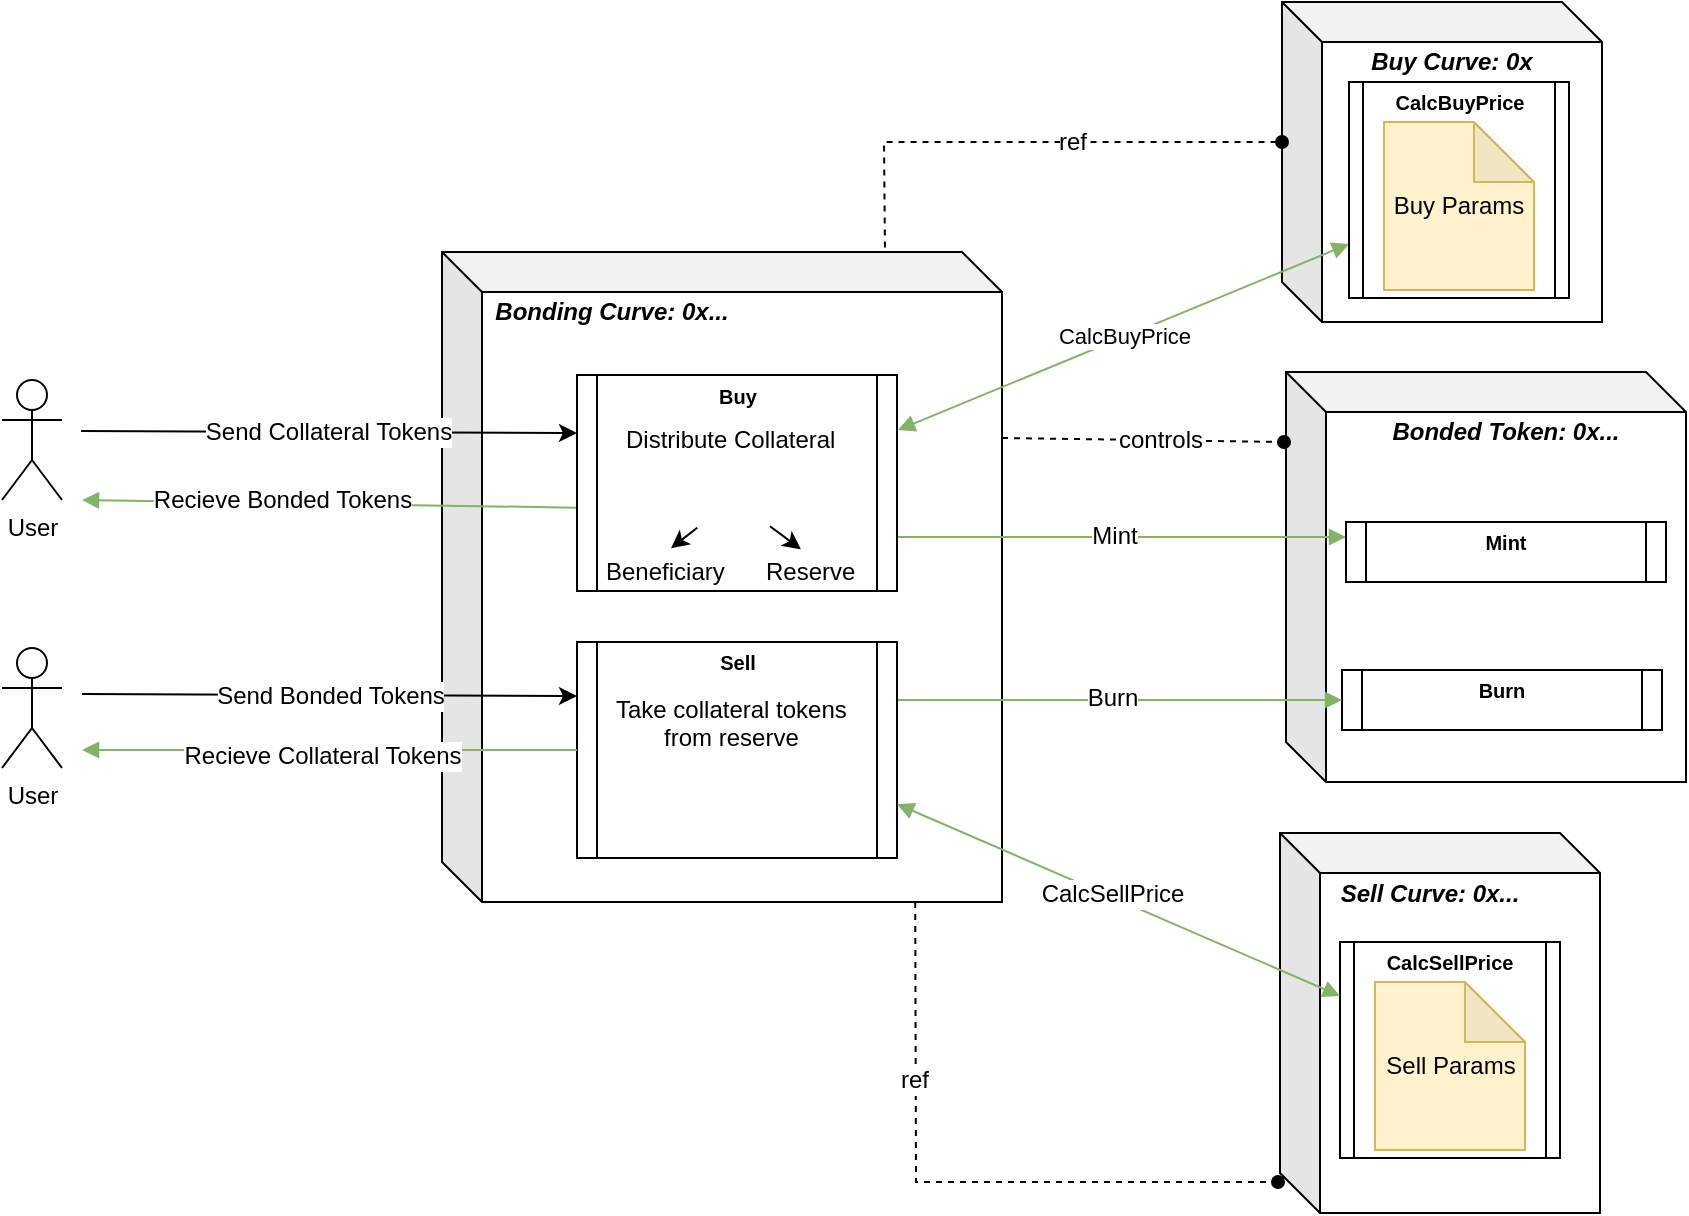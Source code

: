 <mxfile version="10.7.7" type="device"><diagram id="0jFL7O24pkaByexwD2g0" name=" Buy / Sell flow"><mxGraphModel dx="1612" dy="943" grid="1" gridSize="10" guides="1" tooltips="1" connect="1" arrows="1" fold="1" page="1" pageScale="1" pageWidth="850" pageHeight="1100" math="0" shadow="0"><root><mxCell id="0"/><mxCell id="1" parent="0"/><mxCell id="lX8bNiPkYiWp6ppKsvSc-1" value="User&lt;br&gt;" style="shape=umlActor;verticalLabelPosition=bottom;labelBackgroundColor=#ffffff;verticalAlign=top;html=1;outlineConnect=0;" parent="1" vertex="1"><mxGeometry y="189" width="30" height="60" as="geometry"/></mxCell><mxCell id="lX8bNiPkYiWp6ppKsvSc-2" value="&lt;div style=&quot;text-align: left&quot;&gt;&lt;br&gt;&lt;/div&gt;" style="shape=cube;whiteSpace=wrap;html=1;boundedLbl=1;backgroundOutline=1;darkOpacity=0.05;darkOpacity2=0.1;" parent="1" vertex="1"><mxGeometry x="220" y="125" width="280" height="325" as="geometry"/></mxCell><mxCell id="lX8bNiPkYiWp6ppKsvSc-3" value="&lt;div style=&quot;text-align: left&quot;&gt;&lt;br&gt;&lt;/div&gt;" style="shape=cube;whiteSpace=wrap;html=1;boundedLbl=1;backgroundOutline=1;darkOpacity=0.05;darkOpacity2=0.1;" parent="1" vertex="1"><mxGeometry x="639" y="415.5" width="160" height="190" as="geometry"/></mxCell><mxCell id="lX8bNiPkYiWp6ppKsvSc-4" value="&lt;div style=&quot;text-align: left&quot;&gt;&lt;br&gt;&lt;/div&gt;" style="shape=cube;whiteSpace=wrap;html=1;boundedLbl=1;backgroundOutline=1;darkOpacity=0.05;darkOpacity2=0.1;" parent="1" vertex="1"><mxGeometry x="642" y="185" width="200" height="205" as="geometry"/></mxCell><mxCell id="lX8bNiPkYiWp6ppKsvSc-5" value="Bonding Curve: 0x..." style="text;html=1;strokeColor=none;fillColor=none;align=center;verticalAlign=middle;whiteSpace=wrap;rounded=0;fontStyle=3" parent="1" vertex="1"><mxGeometry x="240" y="145" width="130" height="20" as="geometry"/></mxCell><mxCell id="lX8bNiPkYiWp6ppKsvSc-8" value="User&lt;br&gt;" style="shape=umlActor;verticalLabelPosition=bottom;labelBackgroundColor=#ffffff;verticalAlign=top;html=1;outlineConnect=0;" parent="1" vertex="1"><mxGeometry y="323" width="30" height="60" as="geometry"/></mxCell><mxCell id="lX8bNiPkYiWp6ppKsvSc-9" value="Send Bonded Tokens" style="endArrow=classic;html=1;entryX=0;entryY=0.25;entryDx=0;entryDy=0;fontSize=12;" parent="1" target="hot6oY_QIhfIn3-XVWyv-6" edge="1"><mxGeometry width="50" height="50" relative="1" as="geometry"><mxPoint x="40" y="346" as="sourcePoint"/><mxPoint x="160" y="346.333" as="targetPoint"/><Array as="points"/></mxGeometry></mxCell><mxCell id="lX8bNiPkYiWp6ppKsvSc-11" value="Bonded Token: 0x..." style="text;html=1;strokeColor=none;fillColor=none;align=center;verticalAlign=middle;whiteSpace=wrap;rounded=0;fontStyle=3" parent="1" vertex="1"><mxGeometry x="662" y="205" width="180" height="20" as="geometry"/></mxCell><mxCell id="lX8bNiPkYiWp6ppKsvSc-12" value="Sell Curve: 0x..." style="text;html=1;strokeColor=none;fillColor=none;align=center;verticalAlign=middle;whiteSpace=wrap;rounded=0;fontStyle=3" parent="1" vertex="1"><mxGeometry x="659" y="435.5" width="110" height="20" as="geometry"/></mxCell><mxCell id="lX8bNiPkYiWp6ppKsvSc-13" value="" style="rounded=0;orthogonalLoop=1;jettySize=auto;html=1;endArrow=oval;endFill=1;exitX=0;exitY=0;exitDx=280;exitDy=172.5;exitPerimeter=0;startArrow=none;startFill=0;entryX=-0.007;entryY=0.56;entryDx=0;entryDy=0;entryPerimeter=0;fillColor=#f5f5f5;strokeColor=#000000;dashed=1;" parent="1" edge="1"><mxGeometry relative="1" as="geometry"><mxPoint x="500" y="218" as="sourcePoint"/><mxPoint x="641" y="220" as="targetPoint"/></mxGeometry></mxCell><mxCell id="lX8bNiPkYiWp6ppKsvSc-14" value="controls" style="text;html=1;resizable=0;points=[];align=center;verticalAlign=middle;labelBackgroundColor=#ffffff;" parent="lX8bNiPkYiWp6ppKsvSc-13" vertex="1" connectable="0"><mxGeometry x="0.226" relative="1" as="geometry"><mxPoint x="-8" y="-0.5" as="offset"/></mxGeometry></mxCell><mxCell id="lX8bNiPkYiWp6ppKsvSc-20" value="" style="shape=process;whiteSpace=wrap;html=1;backgroundOutline=1;labelBackgroundColor=none;size=0.06;" parent="1" vertex="1"><mxGeometry x="669" y="470" width="110" height="108" as="geometry"/></mxCell><mxCell id="lX8bNiPkYiWp6ppKsvSc-21" value="&lt;span style=&quot;font-style: normal&quot;&gt;&lt;font style=&quot;font-size: 10px&quot;&gt;CalcSellPrice&lt;/font&gt;&lt;/span&gt;" style="text;html=1;strokeColor=none;fillColor=none;align=center;verticalAlign=middle;whiteSpace=wrap;rounded=0;fontStyle=3" parent="1" vertex="1"><mxGeometry x="669" y="470" width="110" height="20" as="geometry"/></mxCell><mxCell id="lX8bNiPkYiWp6ppKsvSc-22" value="&lt;div style=&quot;text-align: left&quot;&gt;&lt;br&gt;&lt;/div&gt;" style="shape=cube;whiteSpace=wrap;html=1;boundedLbl=1;backgroundOutline=1;darkOpacity=0.05;darkOpacity2=0.1;" parent="1" vertex="1"><mxGeometry x="640" width="160" height="160" as="geometry"/></mxCell><mxCell id="lX8bNiPkYiWp6ppKsvSc-23" value="Buy Curve: 0x" style="text;html=1;strokeColor=none;fillColor=none;align=center;verticalAlign=middle;whiteSpace=wrap;rounded=0;fontStyle=3" parent="1" vertex="1"><mxGeometry x="660" y="20" width="130" height="20" as="geometry"/></mxCell><mxCell id="lX8bNiPkYiWp6ppKsvSc-26" style="edgeStyle=none;rounded=0;orthogonalLoop=1;jettySize=auto;html=1;entryX=0;entryY=0.25;entryDx=0;entryDy=0;startArrow=none;startFill=0;endArrow=block;endFill=1;strokeColor=#82b366;fillColor=#d5e8d4;exitX=1;exitY=0.75;exitDx=0;exitDy=0;" parent="1" source="hot6oY_QIhfIn3-XVWyv-2" target="lX8bNiPkYiWp6ppKsvSc-37" edge="1"><mxGeometry relative="1" as="geometry"><mxPoint x="500" y="312.5" as="sourcePoint"/><mxPoint x="562.333" y="342.167" as="targetPoint"/></mxGeometry></mxCell><mxCell id="hot6oY_QIhfIn3-XVWyv-8" value="Mint" style="text;html=1;resizable=0;points=[];align=center;verticalAlign=middle;labelBackgroundColor=#ffffff;" parent="lX8bNiPkYiWp6ppKsvSc-26" vertex="1" connectable="0"><mxGeometry x="-0.043" y="1" relative="1" as="geometry"><mxPoint x="1" as="offset"/></mxGeometry></mxCell><mxCell id="lX8bNiPkYiWp6ppKsvSc-27" value="Sell Params" style="shape=note;whiteSpace=wrap;html=1;backgroundOutline=1;darkOpacity=0.05;fillColor=#fff2cc;strokeColor=#d6b656;" parent="1" vertex="1"><mxGeometry x="686.5" y="490" width="75" height="84" as="geometry"/></mxCell><mxCell id="lX8bNiPkYiWp6ppKsvSc-37" value="" style="shape=process;whiteSpace=wrap;html=1;backgroundOutline=1;labelBackgroundColor=none;size=0.06;" parent="1" vertex="1"><mxGeometry x="672" y="260" width="160" height="30" as="geometry"/></mxCell><mxCell id="lX8bNiPkYiWp6ppKsvSc-38" value="&lt;span style=&quot;font-style: normal&quot;&gt;&lt;font style=&quot;font-size: 10px&quot;&gt;Mint&lt;/font&gt;&lt;/span&gt;" style="text;html=1;strokeColor=none;fillColor=none;align=center;verticalAlign=middle;whiteSpace=wrap;rounded=0;fontStyle=3" parent="1" vertex="1"><mxGeometry x="672" y="260" width="160" height="20" as="geometry"/></mxCell><mxCell id="lX8bNiPkYiWp6ppKsvSc-40" style="edgeStyle=none;rounded=0;orthogonalLoop=1;jettySize=auto;html=1;startArrow=none;startFill=0;endArrow=oval;endFill=1;strokeColor=#000000;dashed=1;exitX=0.845;exitY=1;exitDx=0;exitDy=0;exitPerimeter=0;" parent="1" source="lX8bNiPkYiWp6ppKsvSc-2" edge="1"><mxGeometry relative="1" as="geometry"><mxPoint x="245" y="440" as="sourcePoint"/><Array as="points"><mxPoint x="457" y="590"/></Array><mxPoint x="638" y="590" as="targetPoint"/></mxGeometry></mxCell><mxCell id="lX8bNiPkYiWp6ppKsvSc-41" value="ref" style="text;html=1;resizable=0;points=[];align=center;verticalAlign=middle;labelBackgroundColor=#ffffff;" parent="lX8bNiPkYiWp6ppKsvSc-40" vertex="1" connectable="0"><mxGeometry x="-0.448" y="-1" relative="1" as="geometry"><mxPoint as="offset"/></mxGeometry></mxCell><mxCell id="hot6oY_QIhfIn3-XVWyv-5" value="" style="group" parent="1" vertex="1" connectable="0"><mxGeometry x="287.5" y="330" width="160" height="108" as="geometry"/></mxCell><mxCell id="hot6oY_QIhfIn3-XVWyv-6" value="" style="shape=process;whiteSpace=wrap;html=1;backgroundOutline=1;labelBackgroundColor=none;size=0.06;" parent="hot6oY_QIhfIn3-XVWyv-5" vertex="1"><mxGeometry y="-10" width="160" height="108" as="geometry"/></mxCell><mxCell id="hot6oY_QIhfIn3-XVWyv-7" value="&lt;span style=&quot;font-style: normal&quot;&gt;&lt;font style=&quot;font-size: 10px&quot;&gt;Sell&lt;/font&gt;&lt;/span&gt;" style="text;html=1;strokeColor=none;fillColor=none;align=center;verticalAlign=middle;whiteSpace=wrap;rounded=0;fontStyle=3" parent="hot6oY_QIhfIn3-XVWyv-5" vertex="1"><mxGeometry y="-10" width="160" height="20" as="geometry"/></mxCell><mxCell id="uzyCE0IbXuMBZEjmp1s4-1" value="Take collateral tokens&lt;br&gt;&lt;div style=&quot;text-align: center&quot;&gt;&lt;span&gt;from reserve&lt;/span&gt;&lt;/div&gt;" style="text;html=1;resizable=0;points=[];autosize=1;align=left;verticalAlign=top;spacingTop=-4;" vertex="1" parent="hot6oY_QIhfIn3-XVWyv-5"><mxGeometry x="17.437" y="14" width="130" height="30" as="geometry"/></mxCell><mxCell id="hot6oY_QIhfIn3-XVWyv-13" value="CalcBuyPrice" style="edgeStyle=none;rounded=0;orthogonalLoop=1;jettySize=auto;html=1;startArrow=block;startFill=1;endArrow=block;endFill=1;strokeColor=#82b366;fillColor=#d5e8d4;entryX=0;entryY=0.75;entryDx=0;entryDy=0;" parent="1" target="hot6oY_QIhfIn3-XVWyv-23" edge="1"><mxGeometry relative="1" as="geometry"><mxPoint x="448" y="214" as="sourcePoint"/><mxPoint x="669.5" y="275" as="targetPoint"/></mxGeometry></mxCell><mxCell id="hot6oY_QIhfIn3-XVWyv-17" value="" style="rounded=0;orthogonalLoop=1;jettySize=auto;html=1;endArrow=oval;endFill=1;exitX=0.791;exitY=-0.007;exitDx=0;exitDy=0;exitPerimeter=0;startArrow=none;startFill=0;entryX=0;entryY=0;entryDx=0;entryDy=70;entryPerimeter=0;fillColor=#f5f5f5;strokeColor=#000000;dashed=1;" parent="1" source="lX8bNiPkYiWp6ppKsvSc-2" target="lX8bNiPkYiWp6ppKsvSc-22" edge="1"><mxGeometry relative="1" as="geometry"><mxPoint x="500" y="449" as="sourcePoint"/><mxPoint x="638" y="451" as="targetPoint"/><Array as="points"><mxPoint x="441" y="70"/></Array></mxGeometry></mxCell><mxCell id="hot6oY_QIhfIn3-XVWyv-18" value="ref" style="text;html=1;resizable=0;points=[];align=center;verticalAlign=middle;labelBackgroundColor=#ffffff;" parent="hot6oY_QIhfIn3-XVWyv-17" vertex="1" connectable="0"><mxGeometry x="0.226" relative="1" as="geometry"><mxPoint x="-8" y="-0.5" as="offset"/></mxGeometry></mxCell><mxCell id="hot6oY_QIhfIn3-XVWyv-19" style="edgeStyle=none;rounded=0;orthogonalLoop=1;jettySize=auto;html=1;entryX=0;entryY=0.25;entryDx=0;entryDy=0;startArrow=block;startFill=1;endArrow=block;endFill=1;strokeColor=#82b366;fillColor=#d5e8d4;exitX=1;exitY=0.75;exitDx=0;exitDy=0;" parent="1" source="hot6oY_QIhfIn3-XVWyv-6" target="lX8bNiPkYiWp6ppKsvSc-20" edge="1"><mxGeometry relative="1" as="geometry"><mxPoint x="396" y="428" as="sourcePoint"/><mxPoint x="598.5" y="566" as="targetPoint"/></mxGeometry></mxCell><mxCell id="hot6oY_QIhfIn3-XVWyv-20" value="CalcSellPrice" style="text;html=1;resizable=0;points=[];align=center;verticalAlign=middle;labelBackgroundColor=#ffffff;" parent="hot6oY_QIhfIn3-XVWyv-19" vertex="1" connectable="0"><mxGeometry x="-0.043" y="1" relative="1" as="geometry"><mxPoint x="1" as="offset"/></mxGeometry></mxCell><mxCell id="hot6oY_QIhfIn3-XVWyv-23" value="" style="shape=process;whiteSpace=wrap;html=1;backgroundOutline=1;labelBackgroundColor=none;size=0.06;" parent="1" vertex="1"><mxGeometry x="673.5" y="40" width="110" height="108" as="geometry"/></mxCell><mxCell id="hot6oY_QIhfIn3-XVWyv-24" value="&lt;span style=&quot;font-style: normal&quot;&gt;&lt;font style=&quot;font-size: 10px&quot;&gt;CalcBuyPrice&lt;/font&gt;&lt;/span&gt;" style="text;html=1;strokeColor=none;fillColor=none;align=center;verticalAlign=middle;whiteSpace=wrap;rounded=0;fontStyle=3" parent="1" vertex="1"><mxGeometry x="673.5" y="40" width="110" height="20" as="geometry"/></mxCell><mxCell id="hot6oY_QIhfIn3-XVWyv-25" value="Buy Params" style="shape=note;whiteSpace=wrap;html=1;backgroundOutline=1;darkOpacity=0.05;fillColor=#fff2cc;strokeColor=#d6b656;" parent="1" vertex="1"><mxGeometry x="691" y="60" width="75" height="84" as="geometry"/></mxCell><mxCell id="hot6oY_QIhfIn3-XVWyv-26" value="" style="shape=process;whiteSpace=wrap;html=1;backgroundOutline=1;labelBackgroundColor=none;size=0.06;" parent="1" vertex="1"><mxGeometry x="670" y="334" width="160" height="30" as="geometry"/></mxCell><mxCell id="hot6oY_QIhfIn3-XVWyv-27" value="&lt;span style=&quot;font-style: normal&quot;&gt;&lt;font style=&quot;font-size: 10px&quot;&gt;Burn&lt;/font&gt;&lt;/span&gt;" style="text;html=1;strokeColor=none;fillColor=none;align=center;verticalAlign=middle;whiteSpace=wrap;rounded=0;fontStyle=3" parent="1" vertex="1"><mxGeometry x="670" y="334" width="160" height="20" as="geometry"/></mxCell><mxCell id="hot6oY_QIhfIn3-XVWyv-28" style="edgeStyle=none;rounded=0;orthogonalLoop=1;jettySize=auto;html=1;entryX=0;entryY=0.75;entryDx=0;entryDy=0;startArrow=none;startFill=0;endArrow=block;endFill=1;strokeColor=#82b366;fillColor=#d5e8d4;exitX=1;exitY=0.75;exitDx=0;exitDy=0;" parent="1" target="hot6oY_QIhfIn3-XVWyv-27" edge="1"><mxGeometry relative="1" as="geometry"><mxPoint x="448" y="349" as="sourcePoint"/><mxPoint x="722" y="379" as="targetPoint"/></mxGeometry></mxCell><mxCell id="hot6oY_QIhfIn3-XVWyv-29" value="Burn" style="text;html=1;resizable=0;points=[];align=center;verticalAlign=middle;labelBackgroundColor=#ffffff;" parent="hot6oY_QIhfIn3-XVWyv-28" vertex="1" connectable="0"><mxGeometry x="-0.043" y="1" relative="1" as="geometry"><mxPoint x="1" as="offset"/></mxGeometry></mxCell><mxCell id="hot6oY_QIhfIn3-XVWyv-30" style="edgeStyle=none;rounded=0;orthogonalLoop=1;jettySize=auto;html=1;startArrow=none;startFill=0;endArrow=block;endFill=1;strokeColor=#82b366;fillColor=#d5e8d4;exitX=0;exitY=0.5;exitDx=0;exitDy=0;" parent="1" source="hot6oY_QIhfIn3-XVWyv-6" edge="1"><mxGeometry relative="1" as="geometry"><mxPoint x="458" y="359" as="sourcePoint"/><mxPoint x="40" y="374" as="targetPoint"/></mxGeometry></mxCell><mxCell id="hot6oY_QIhfIn3-XVWyv-31" value="Recieve Collateral Tokens" style="text;html=1;resizable=0;points=[];align=center;verticalAlign=middle;labelBackgroundColor=#ffffff;" parent="hot6oY_QIhfIn3-XVWyv-30" vertex="1" connectable="0"><mxGeometry x="-0.043" y="1" relative="1" as="geometry"><mxPoint x="-9.5" y="1.5" as="offset"/></mxGeometry></mxCell><mxCell id="hot6oY_QIhfIn3-XVWyv-32" style="edgeStyle=none;rounded=0;orthogonalLoop=1;jettySize=auto;html=1;startArrow=none;startFill=0;endArrow=block;endFill=1;strokeColor=#82b366;fillColor=#d5e8d4;" parent="1" edge="1"><mxGeometry relative="1" as="geometry"><mxPoint x="287.5" y="252.847" as="sourcePoint"/><mxPoint x="40" y="249" as="targetPoint"/></mxGeometry></mxCell><mxCell id="hot6oY_QIhfIn3-XVWyv-33" value="Recieve Bonded Tokens" style="text;html=1;resizable=0;points=[];align=center;verticalAlign=middle;labelBackgroundColor=#ffffff;" parent="hot6oY_QIhfIn3-XVWyv-32" vertex="1" connectable="0"><mxGeometry x="-0.043" y="1" relative="1" as="geometry"><mxPoint x="-29.5" y="-3" as="offset"/></mxGeometry></mxCell><mxCell id="hot6oY_QIhfIn3-XVWyv-40" value="Send Collateral Tokens" style="endArrow=classic;html=1;entryX=0;entryY=0.25;entryDx=0;entryDy=0;fontSize=12;" parent="1" edge="1"><mxGeometry width="50" height="50" relative="1" as="geometry"><mxPoint x="39.5" y="214.5" as="sourcePoint"/><mxPoint x="287.5" y="215.5" as="targetPoint"/><Array as="points"/></mxGeometry></mxCell><mxCell id="hot6oY_QIhfIn3-XVWyv-2" value="" style="shape=process;whiteSpace=wrap;html=1;backgroundOutline=1;labelBackgroundColor=none;size=0.06;" parent="1" vertex="1"><mxGeometry x="287.5" y="186.5" width="160" height="108" as="geometry"/></mxCell><mxCell id="hot6oY_QIhfIn3-XVWyv-3" value="&lt;span style=&quot;font-style: normal&quot;&gt;&lt;font style=&quot;font-size: 10px&quot;&gt;Buy&lt;/font&gt;&lt;/span&gt;" style="text;html=1;strokeColor=none;fillColor=none;align=center;verticalAlign=middle;whiteSpace=wrap;rounded=0;fontStyle=3" parent="1" vertex="1"><mxGeometry x="287.5" y="186.5" width="160" height="20" as="geometry"/></mxCell><mxCell id="hot6oY_QIhfIn3-XVWyv-35" value="" style="shape=image;html=1;verticalAlign=top;verticalLabelPosition=bottom;labelBackgroundColor=#ffffff;imageAspect=0;aspect=fixed;image=https://cdn0.iconfinder.com/data/icons/business-management-1-8/256/b-28-128.png;rounded=0;glass=0;rotation=180;" parent="1" vertex="1"><mxGeometry x="347.626" y="230.5" width="36.35" height="36.35" as="geometry"/></mxCell><mxCell id="hot6oY_QIhfIn3-XVWyv-34" style="rounded=0;orthogonalLoop=1;jettySize=auto;html=1;entryX=0.317;entryY=-0.069;entryDx=0;entryDy=0;entryPerimeter=0;" parent="1" source="hot6oY_QIhfIn3-XVWyv-35" target="hot6oY_QIhfIn3-XVWyv-43" edge="1"><mxGeometry relative="1" as="geometry"><mxPoint x="416" y="281" as="targetPoint"/></mxGeometry></mxCell><mxCell id="hot6oY_QIhfIn3-XVWyv-37" style="rounded=0;orthogonalLoop=1;jettySize=auto;html=1;entryX=0.432;entryY=-0.069;entryDx=0;entryDy=0;entryPerimeter=0;" parent="1" source="hot6oY_QIhfIn3-XVWyv-35" target="hot6oY_QIhfIn3-XVWyv-42" edge="1"><mxGeometry relative="1" as="geometry"><mxPoint x="318.85" y="310.5" as="sourcePoint"/><mxPoint x="338" y="274.5" as="targetPoint"/></mxGeometry></mxCell><mxCell id="hot6oY_QIhfIn3-XVWyv-39" value="Distribute Collateral" style="text;html=1;resizable=0;points=[];autosize=1;align=left;verticalAlign=top;spacingTop=-4;" parent="1" vertex="1"><mxGeometry x="309.937" y="208.5" width="120" height="10" as="geometry"/></mxCell><mxCell id="hot6oY_QIhfIn3-XVWyv-42" value="Beneficiary" style="text;html=1;resizable=0;points=[];autosize=1;align=left;verticalAlign=top;spacingTop=-4;" parent="1" vertex="1"><mxGeometry x="299.937" y="274.5" width="80" height="20" as="geometry"/></mxCell><mxCell id="hot6oY_QIhfIn3-XVWyv-43" value="Reserve" style="text;html=1;resizable=0;points=[];autosize=1;align=left;verticalAlign=top;spacingTop=-4;" parent="1" vertex="1"><mxGeometry x="380.437" y="275" width="60" height="20" as="geometry"/></mxCell></root></mxGraphModel></diagram></mxfile>
